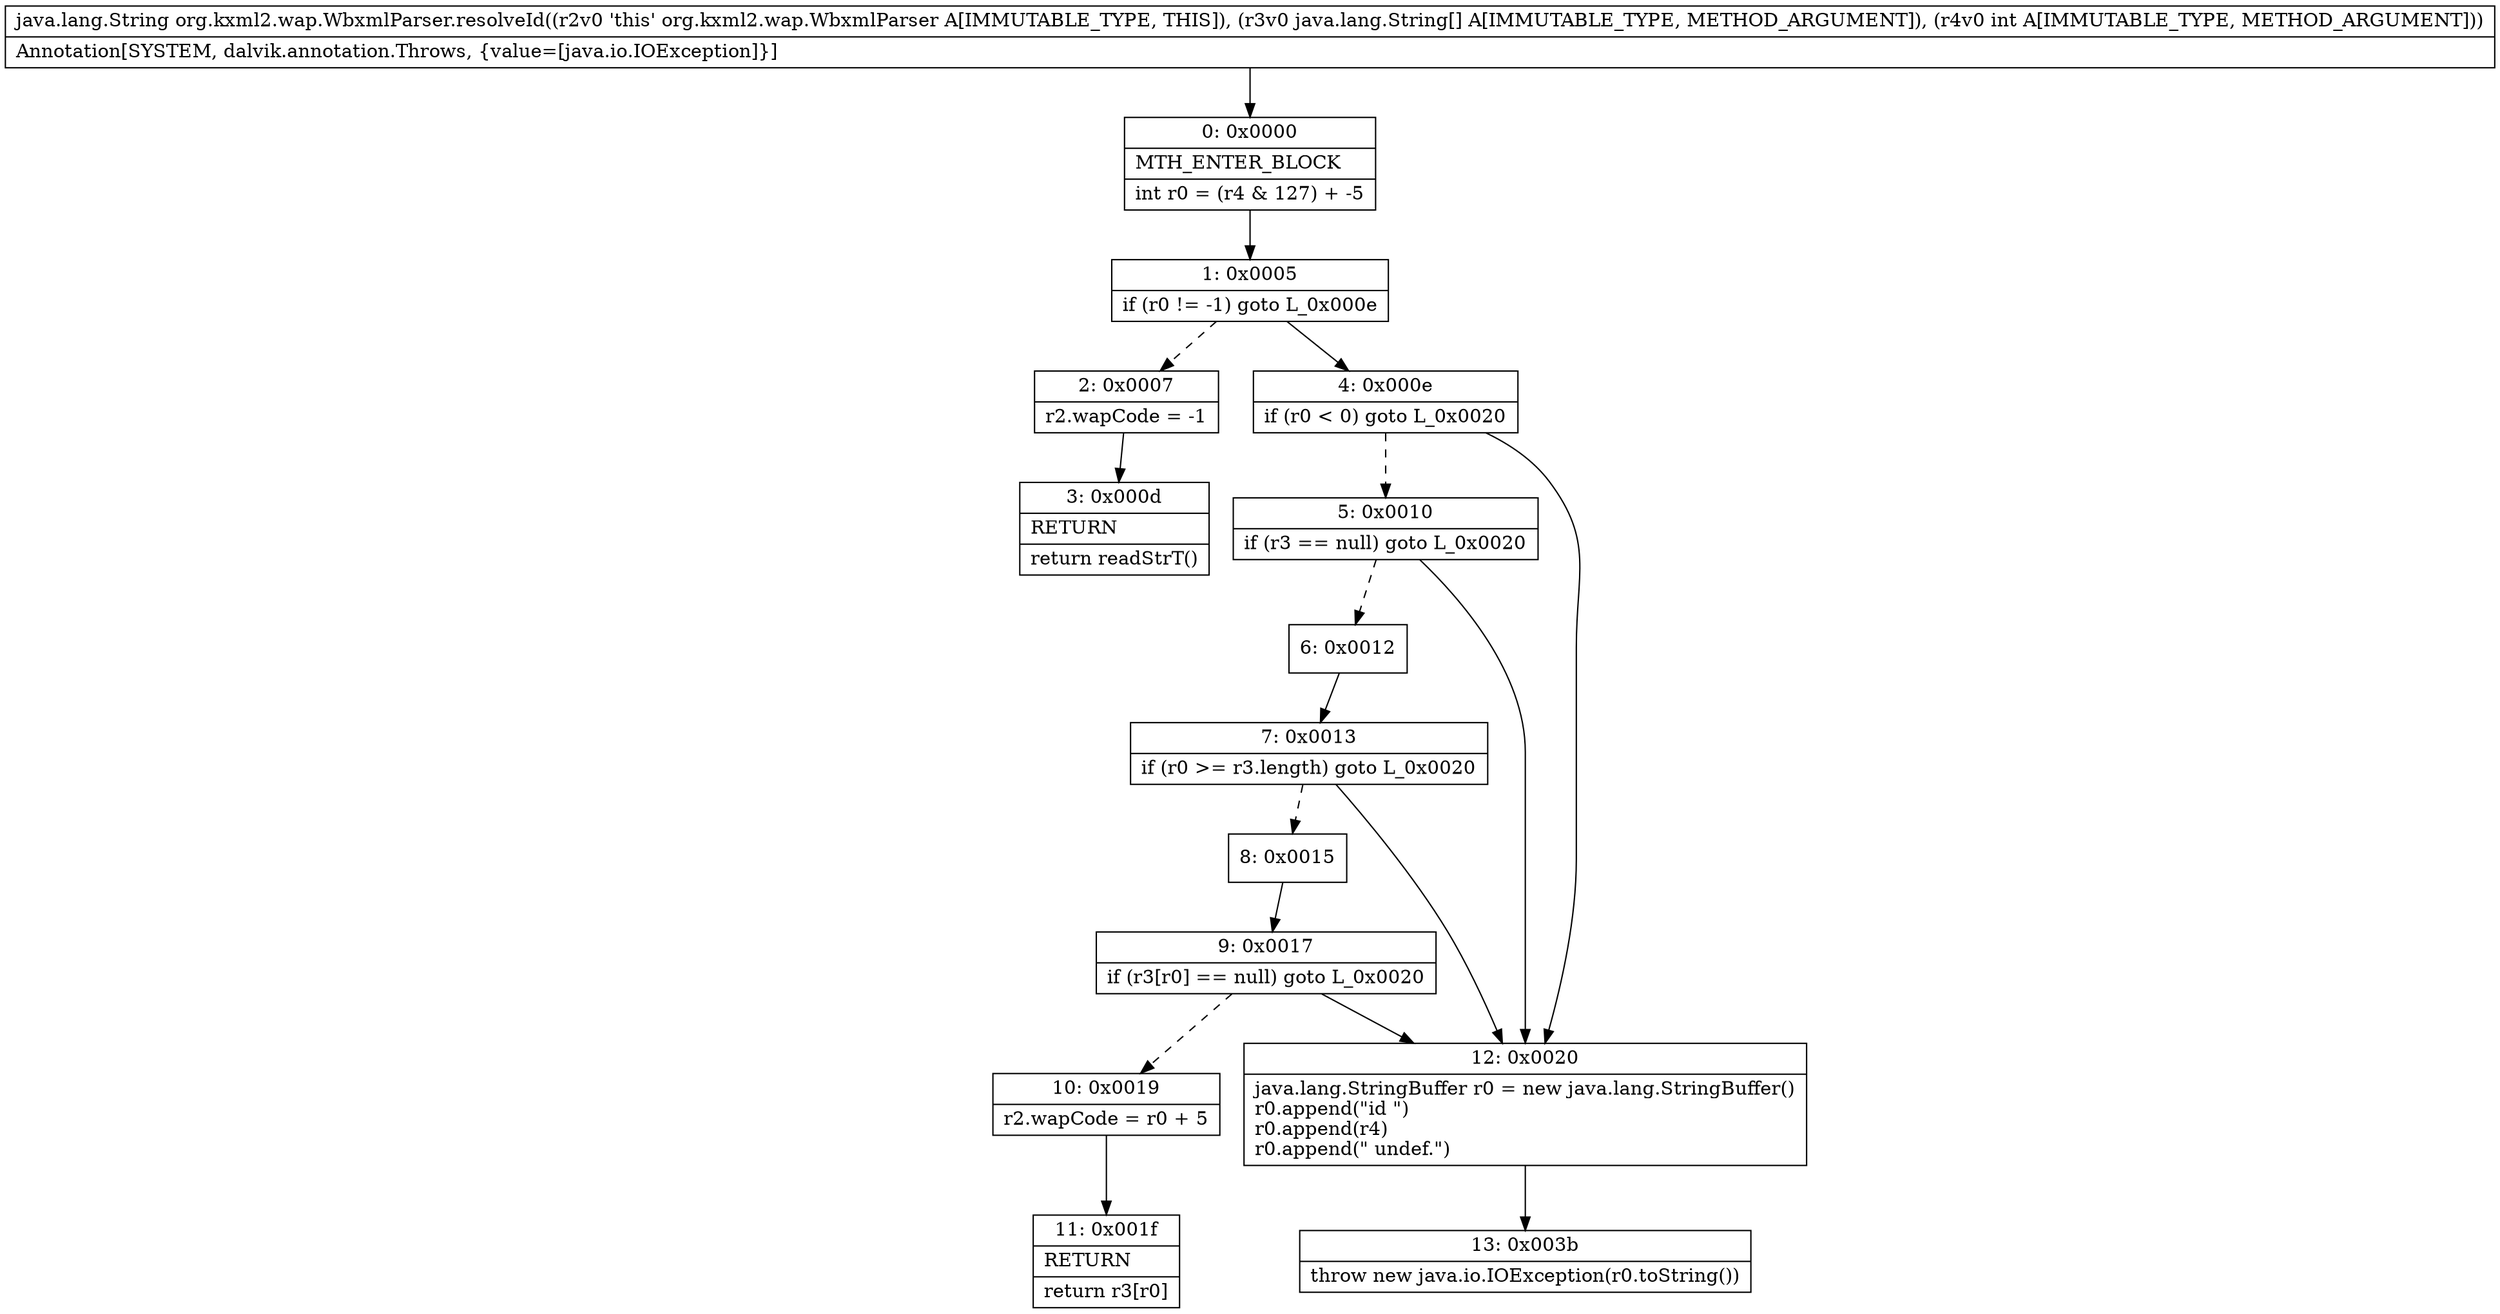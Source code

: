 digraph "CFG fororg.kxml2.wap.WbxmlParser.resolveId([Ljava\/lang\/String;I)Ljava\/lang\/String;" {
Node_0 [shape=record,label="{0\:\ 0x0000|MTH_ENTER_BLOCK\l|int r0 = (r4 & 127) + \-5\l}"];
Node_1 [shape=record,label="{1\:\ 0x0005|if (r0 != \-1) goto L_0x000e\l}"];
Node_2 [shape=record,label="{2\:\ 0x0007|r2.wapCode = \-1\l}"];
Node_3 [shape=record,label="{3\:\ 0x000d|RETURN\l|return readStrT()\l}"];
Node_4 [shape=record,label="{4\:\ 0x000e|if (r0 \< 0) goto L_0x0020\l}"];
Node_5 [shape=record,label="{5\:\ 0x0010|if (r3 == null) goto L_0x0020\l}"];
Node_6 [shape=record,label="{6\:\ 0x0012}"];
Node_7 [shape=record,label="{7\:\ 0x0013|if (r0 \>= r3.length) goto L_0x0020\l}"];
Node_8 [shape=record,label="{8\:\ 0x0015}"];
Node_9 [shape=record,label="{9\:\ 0x0017|if (r3[r0] == null) goto L_0x0020\l}"];
Node_10 [shape=record,label="{10\:\ 0x0019|r2.wapCode = r0 + 5\l}"];
Node_11 [shape=record,label="{11\:\ 0x001f|RETURN\l|return r3[r0]\l}"];
Node_12 [shape=record,label="{12\:\ 0x0020|java.lang.StringBuffer r0 = new java.lang.StringBuffer()\lr0.append(\"id \")\lr0.append(r4)\lr0.append(\" undef.\")\l}"];
Node_13 [shape=record,label="{13\:\ 0x003b|throw new java.io.IOException(r0.toString())\l}"];
MethodNode[shape=record,label="{java.lang.String org.kxml2.wap.WbxmlParser.resolveId((r2v0 'this' org.kxml2.wap.WbxmlParser A[IMMUTABLE_TYPE, THIS]), (r3v0 java.lang.String[] A[IMMUTABLE_TYPE, METHOD_ARGUMENT]), (r4v0 int A[IMMUTABLE_TYPE, METHOD_ARGUMENT]))  | Annotation[SYSTEM, dalvik.annotation.Throws, \{value=[java.io.IOException]\}]\l}"];
MethodNode -> Node_0;
Node_0 -> Node_1;
Node_1 -> Node_2[style=dashed];
Node_1 -> Node_4;
Node_2 -> Node_3;
Node_4 -> Node_5[style=dashed];
Node_4 -> Node_12;
Node_5 -> Node_6[style=dashed];
Node_5 -> Node_12;
Node_6 -> Node_7;
Node_7 -> Node_8[style=dashed];
Node_7 -> Node_12;
Node_8 -> Node_9;
Node_9 -> Node_10[style=dashed];
Node_9 -> Node_12;
Node_10 -> Node_11;
Node_12 -> Node_13;
}

